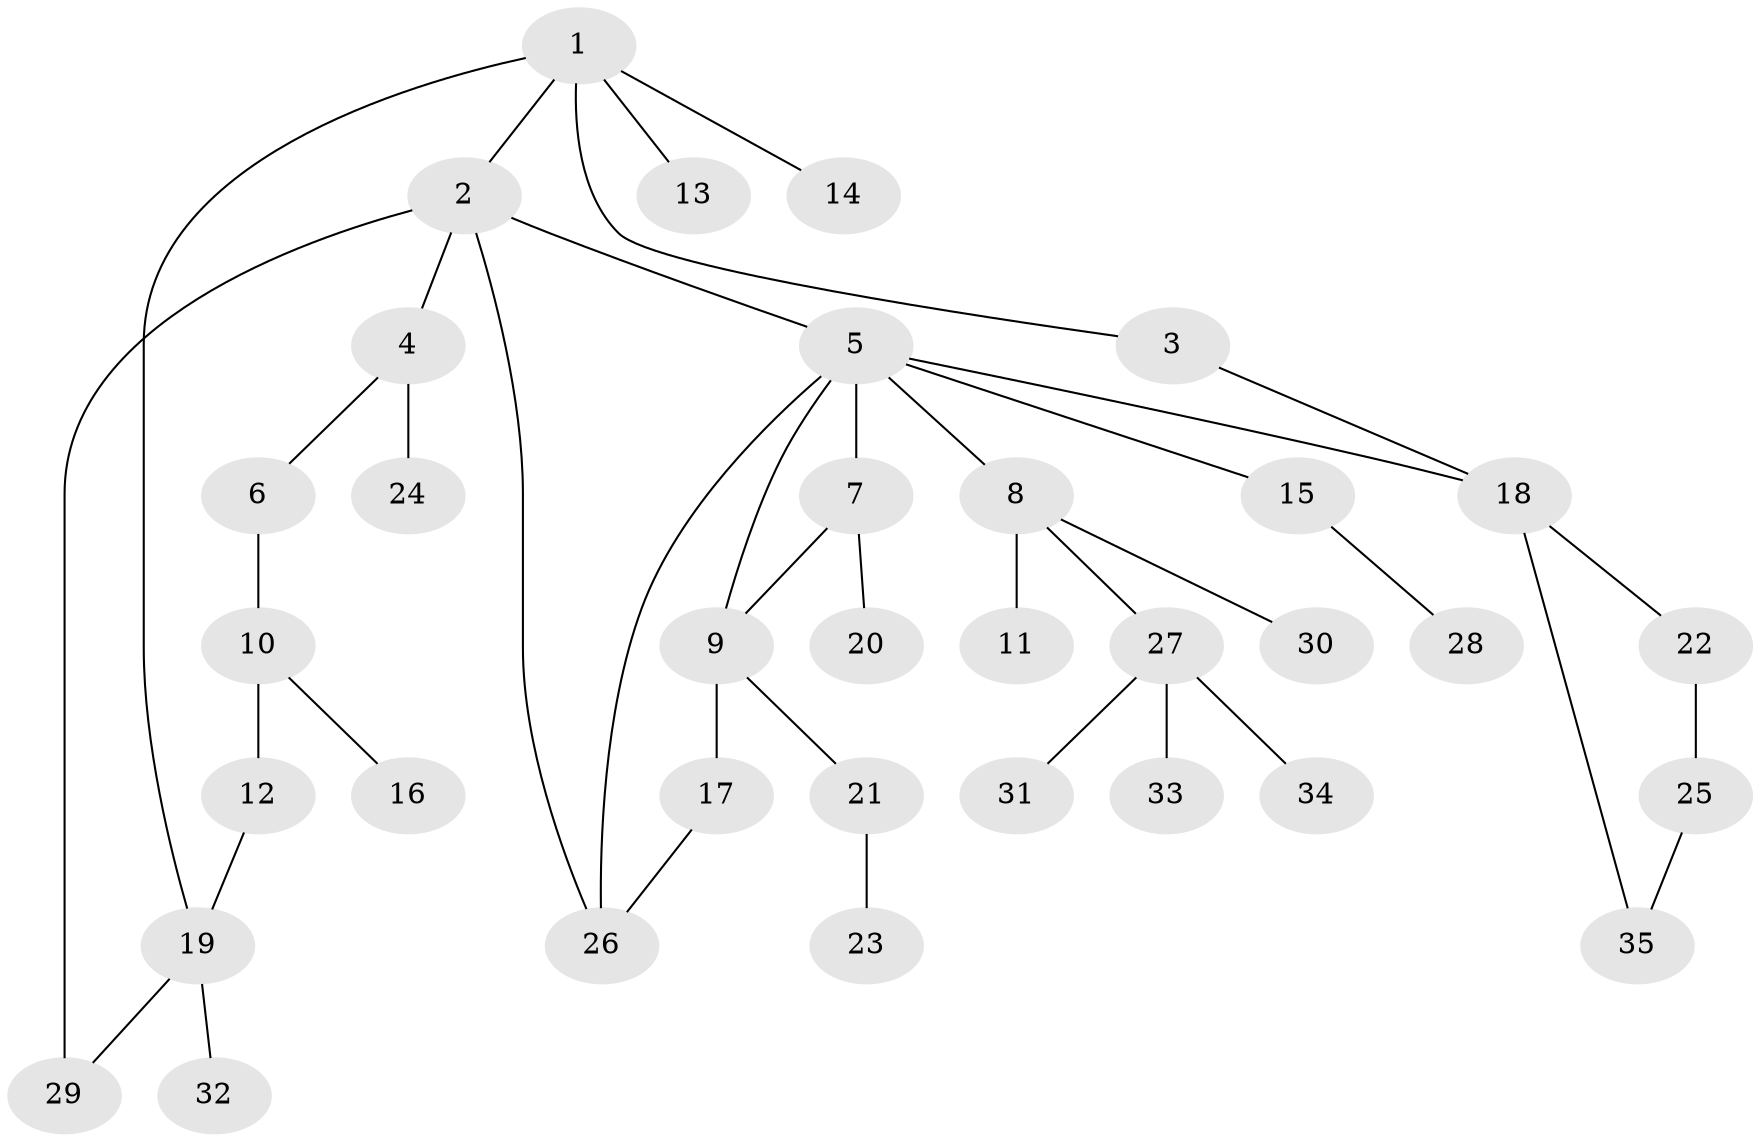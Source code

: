 // original degree distribution, {4: 0.043478260869565216, 3: 0.21739130434782608, 5: 0.057971014492753624, 7: 0.014492753623188406, 2: 0.3188405797101449, 1: 0.34782608695652173}
// Generated by graph-tools (version 1.1) at 2025/34/03/09/25 02:34:00]
// undirected, 35 vertices, 41 edges
graph export_dot {
graph [start="1"]
  node [color=gray90,style=filled];
  1;
  2;
  3;
  4;
  5;
  6;
  7;
  8;
  9;
  10;
  11;
  12;
  13;
  14;
  15;
  16;
  17;
  18;
  19;
  20;
  21;
  22;
  23;
  24;
  25;
  26;
  27;
  28;
  29;
  30;
  31;
  32;
  33;
  34;
  35;
  1 -- 2 [weight=1.0];
  1 -- 3 [weight=1.0];
  1 -- 13 [weight=1.0];
  1 -- 14 [weight=1.0];
  1 -- 19 [weight=1.0];
  2 -- 4 [weight=1.0];
  2 -- 5 [weight=1.0];
  2 -- 26 [weight=1.0];
  2 -- 29 [weight=1.0];
  3 -- 18 [weight=1.0];
  4 -- 6 [weight=1.0];
  4 -- 24 [weight=1.0];
  5 -- 7 [weight=2.0];
  5 -- 8 [weight=1.0];
  5 -- 9 [weight=1.0];
  5 -- 15 [weight=1.0];
  5 -- 18 [weight=1.0];
  5 -- 26 [weight=1.0];
  6 -- 10 [weight=1.0];
  7 -- 9 [weight=1.0];
  7 -- 20 [weight=1.0];
  8 -- 11 [weight=2.0];
  8 -- 27 [weight=1.0];
  8 -- 30 [weight=1.0];
  9 -- 17 [weight=1.0];
  9 -- 21 [weight=1.0];
  10 -- 12 [weight=1.0];
  10 -- 16 [weight=1.0];
  12 -- 19 [weight=1.0];
  15 -- 28 [weight=1.0];
  17 -- 26 [weight=1.0];
  18 -- 22 [weight=1.0];
  18 -- 35 [weight=1.0];
  19 -- 29 [weight=1.0];
  19 -- 32 [weight=1.0];
  21 -- 23 [weight=1.0];
  22 -- 25 [weight=3.0];
  25 -- 35 [weight=1.0];
  27 -- 31 [weight=1.0];
  27 -- 33 [weight=1.0];
  27 -- 34 [weight=1.0];
}
